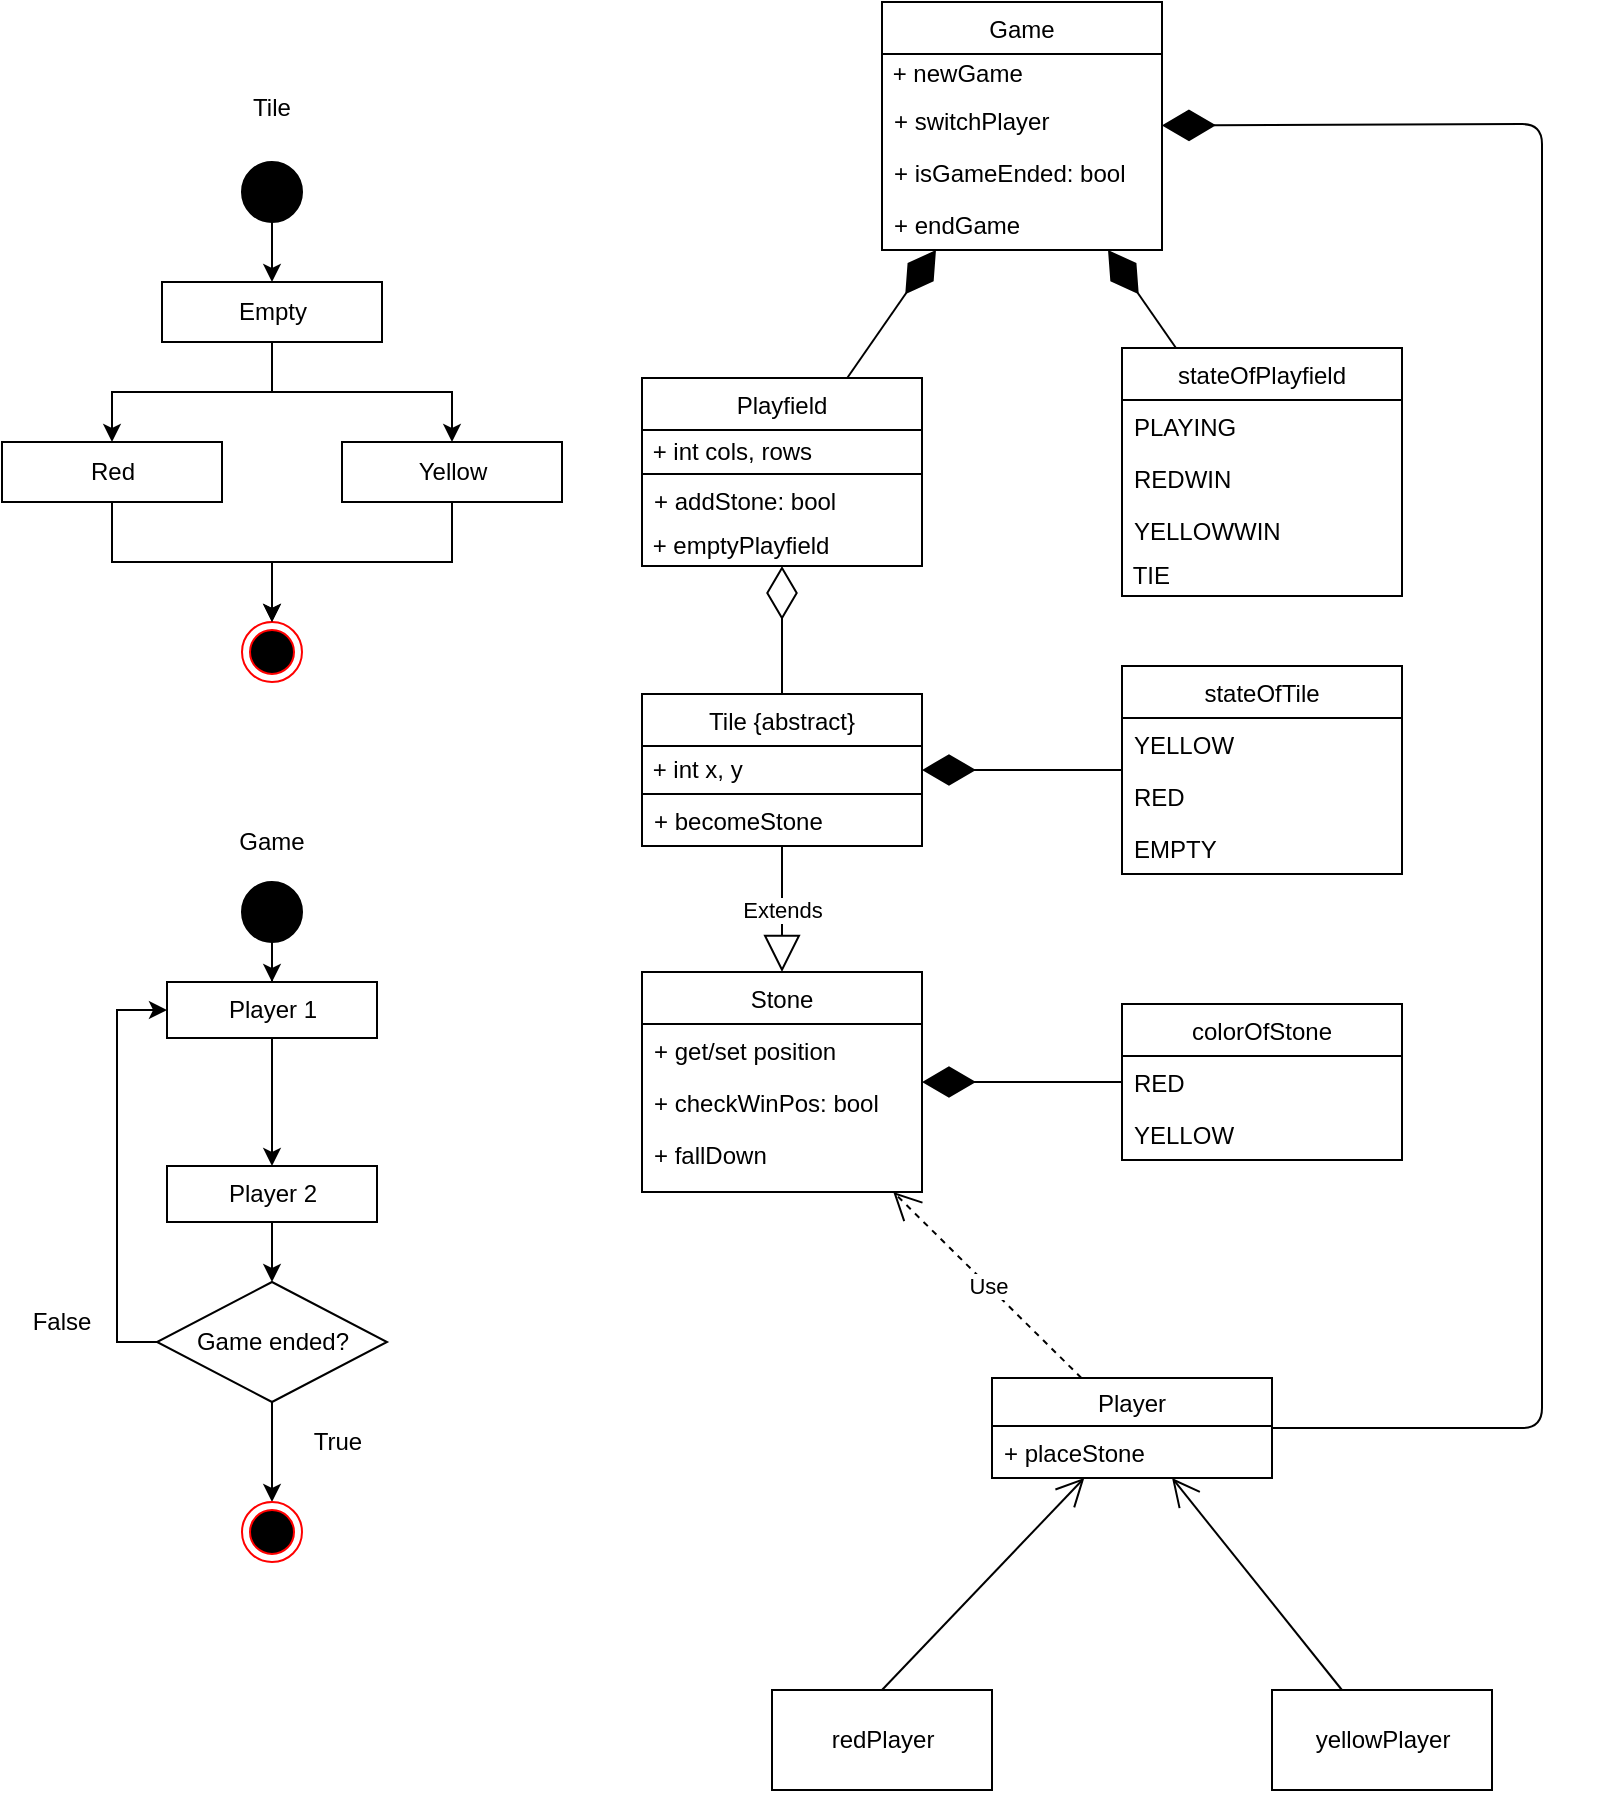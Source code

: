 <mxfile version="14.4.2" type="device"><diagram id="nVOHeuJVXPLYPULsNK6B" name="Page-1"><mxGraphModel dx="1422" dy="766" grid="1" gridSize="10" guides="1" tooltips="1" connect="1" arrows="1" fold="1" page="1" pageScale="1" pageWidth="850" pageHeight="1100" math="0" shadow="0"><root><mxCell id="0"/><mxCell id="1" parent="0"/><mxCell id="MkhRA9vl6Z_L8idvjTTL-2" value="Tile {abstract}" style="swimlane;fontStyle=0;childLayout=stackLayout;horizontal=1;startSize=26;fillColor=none;horizontalStack=0;resizeParent=1;resizeParentMax=0;resizeLast=0;collapsible=1;marginBottom=0;" parent="1" vertex="1"><mxGeometry x="350" y="396" width="140" height="76" as="geometry"/></mxCell><mxCell id="QA7PQR4z8f2dnAWgM58G-3" value="&amp;nbsp;+ int x, y" style="rounded=0;whiteSpace=wrap;html=1;align=left;" vertex="1" parent="MkhRA9vl6Z_L8idvjTTL-2"><mxGeometry y="26" width="140" height="24" as="geometry"/></mxCell><mxCell id="MkhRA9vl6Z_L8idvjTTL-5" value="+ becomeStone" style="text;strokeColor=none;fillColor=none;align=left;verticalAlign=top;spacingLeft=4;spacingRight=4;overflow=hidden;rotatable=0;points=[[0,0.5],[1,0.5]];portConstraint=eastwest;" parent="MkhRA9vl6Z_L8idvjTTL-2" vertex="1"><mxGeometry y="50" width="140" height="26" as="geometry"/></mxCell><mxCell id="MkhRA9vl6Z_L8idvjTTL-6" value="Stone" style="swimlane;fontStyle=0;childLayout=stackLayout;horizontal=1;startSize=26;horizontalStack=0;resizeParent=1;resizeParentMax=0;resizeLast=0;collapsible=1;marginBottom=0;fillColor=none;" parent="1" vertex="1"><mxGeometry x="350" y="535" width="140" height="110" as="geometry"><mxRectangle x="240" y="550" width="60" height="26" as="alternateBounds"/></mxGeometry></mxCell><mxCell id="MkhRA9vl6Z_L8idvjTTL-7" value="+ get/set position" style="text;strokeColor=none;fillColor=none;align=left;verticalAlign=top;spacingLeft=4;spacingRight=4;overflow=hidden;rotatable=0;points=[[0,0.5],[1,0.5]];portConstraint=eastwest;" parent="MkhRA9vl6Z_L8idvjTTL-6" vertex="1"><mxGeometry y="26" width="140" height="26" as="geometry"/></mxCell><mxCell id="MkhRA9vl6Z_L8idvjTTL-3" value="+ checkWinPos: bool" style="text;strokeColor=none;fillColor=none;align=left;verticalAlign=top;spacingLeft=4;spacingRight=4;overflow=hidden;rotatable=0;points=[[0,0.5],[1,0.5]];portConstraint=eastwest;" parent="MkhRA9vl6Z_L8idvjTTL-6" vertex="1"><mxGeometry y="52" width="140" height="26" as="geometry"/></mxCell><mxCell id="MkhRA9vl6Z_L8idvjTTL-14" value="+ fallDown" style="text;strokeColor=none;fillColor=none;align=left;verticalAlign=top;spacingLeft=4;spacingRight=4;overflow=hidden;rotatable=0;points=[[0,0.5],[1,0.5]];portConstraint=eastwest;" parent="MkhRA9vl6Z_L8idvjTTL-6" vertex="1"><mxGeometry y="78" width="140" height="32" as="geometry"/></mxCell><mxCell id="MkhRA9vl6Z_L8idvjTTL-10" value="Playfield" style="swimlane;fontStyle=0;childLayout=stackLayout;horizontal=1;startSize=26;fillColor=none;horizontalStack=0;resizeParent=1;resizeParentMax=0;resizeLast=0;collapsible=1;marginBottom=0;" parent="1" vertex="1"><mxGeometry x="350" y="238" width="140" height="94" as="geometry"/></mxCell><mxCell id="QA7PQR4z8f2dnAWgM58G-1" value="&amp;nbsp;+ int cols, rows" style="rounded=0;whiteSpace=wrap;html=1;align=left;" vertex="1" parent="MkhRA9vl6Z_L8idvjTTL-10"><mxGeometry y="26" width="140" height="22" as="geometry"/></mxCell><mxCell id="MkhRA9vl6Z_L8idvjTTL-11" value="+ addStone: bool" style="text;strokeColor=none;fillColor=none;align=left;verticalAlign=top;spacingLeft=4;spacingRight=4;overflow=hidden;rotatable=0;points=[[0,0.5],[1,0.5]];portConstraint=eastwest;" parent="MkhRA9vl6Z_L8idvjTTL-10" vertex="1"><mxGeometry y="48" width="140" height="26" as="geometry"/></mxCell><mxCell id="MkhRA9vl6Z_L8idvjTTL-111" value="&amp;nbsp;+ emptyPlayfield" style="text;html=1;strokeColor=none;fillColor=none;align=left;verticalAlign=middle;whiteSpace=wrap;rounded=0;" parent="MkhRA9vl6Z_L8idvjTTL-10" vertex="1"><mxGeometry y="74" width="140" height="20" as="geometry"/></mxCell><mxCell id="MkhRA9vl6Z_L8idvjTTL-22" value="" style="edgeStyle=orthogonalEdgeStyle;rounded=0;orthogonalLoop=1;jettySize=auto;html=1;entryX=0.5;entryY=0;entryDx=0;entryDy=0;" parent="1" source="MkhRA9vl6Z_L8idvjTTL-15" target="MkhRA9vl6Z_L8idvjTTL-19" edge="1"><mxGeometry relative="1" as="geometry"/></mxCell><mxCell id="MkhRA9vl6Z_L8idvjTTL-15" value="" style="shape=mxgraph.bpmn.shape;html=1;verticalLabelPosition=bottom;labelBackgroundColor=#ffffff;verticalAlign=top;align=center;perimeter=ellipsePerimeter;outlineConnect=0;outline=standard;symbol=general;fillColor=#000000;" parent="1" vertex="1"><mxGeometry x="150" y="130" width="30" height="30" as="geometry"/></mxCell><mxCell id="MkhRA9vl6Z_L8idvjTTL-16" value="" style="ellipse;html=1;shape=endState;fillColor=#000000;strokeColor=#ff0000;" parent="1" vertex="1"><mxGeometry x="150" y="360" width="30" height="30" as="geometry"/></mxCell><mxCell id="MkhRA9vl6Z_L8idvjTTL-18" value="redPlayer" style="html=1;fillColor=none;" parent="1" vertex="1"><mxGeometry x="415" y="894" width="110" height="50" as="geometry"/></mxCell><mxCell id="MkhRA9vl6Z_L8idvjTTL-23" value="" style="edgeStyle=orthogonalEdgeStyle;rounded=0;orthogonalLoop=1;jettySize=auto;html=1;" parent="1" source="MkhRA9vl6Z_L8idvjTTL-19" target="MkhRA9vl6Z_L8idvjTTL-21" edge="1"><mxGeometry relative="1" as="geometry"/></mxCell><mxCell id="MkhRA9vl6Z_L8idvjTTL-24" value="" style="edgeStyle=orthogonalEdgeStyle;rounded=0;orthogonalLoop=1;jettySize=auto;html=1;entryX=0.5;entryY=0;entryDx=0;entryDy=0;" parent="1" source="MkhRA9vl6Z_L8idvjTTL-19" target="MkhRA9vl6Z_L8idvjTTL-20" edge="1"><mxGeometry relative="1" as="geometry"/></mxCell><mxCell id="MkhRA9vl6Z_L8idvjTTL-19" value="Empty" style="html=1;fillColor=none;" parent="1" vertex="1"><mxGeometry x="110" y="190" width="110" height="30" as="geometry"/></mxCell><mxCell id="MkhRA9vl6Z_L8idvjTTL-25" style="edgeStyle=orthogonalEdgeStyle;rounded=0;orthogonalLoop=1;jettySize=auto;html=1;exitX=0.5;exitY=1;exitDx=0;exitDy=0;" parent="1" source="MkhRA9vl6Z_L8idvjTTL-20" target="MkhRA9vl6Z_L8idvjTTL-16" edge="1"><mxGeometry relative="1" as="geometry"/></mxCell><mxCell id="MkhRA9vl6Z_L8idvjTTL-20" value="Red" style="html=1;fillColor=none;" parent="1" vertex="1"><mxGeometry x="30" y="270" width="110" height="30" as="geometry"/></mxCell><mxCell id="MkhRA9vl6Z_L8idvjTTL-27" style="edgeStyle=orthogonalEdgeStyle;rounded=0;orthogonalLoop=1;jettySize=auto;html=1;entryX=0.5;entryY=0;entryDx=0;entryDy=0;" parent="1" source="MkhRA9vl6Z_L8idvjTTL-21" target="MkhRA9vl6Z_L8idvjTTL-16" edge="1"><mxGeometry relative="1" as="geometry"><Array as="points"><mxPoint x="255" y="330"/><mxPoint x="165" y="330"/></Array></mxGeometry></mxCell><mxCell id="MkhRA9vl6Z_L8idvjTTL-21" value="Yellow" style="html=1;fillColor=none;" parent="1" vertex="1"><mxGeometry x="200" y="270" width="110" height="30" as="geometry"/></mxCell><mxCell id="MkhRA9vl6Z_L8idvjTTL-31" value="Tile" style="text;html=1;strokeColor=none;fillColor=none;align=center;verticalAlign=middle;whiteSpace=wrap;rounded=0;" parent="1" vertex="1"><mxGeometry x="85" y="88" width="160" height="30" as="geometry"/></mxCell><mxCell id="MkhRA9vl6Z_L8idvjTTL-33" value="Game" style="text;html=1;strokeColor=none;fillColor=none;align=center;verticalAlign=middle;whiteSpace=wrap;rounded=0;" parent="1" vertex="1"><mxGeometry x="145" y="460" width="40" height="20" as="geometry"/></mxCell><mxCell id="MkhRA9vl6Z_L8idvjTTL-37" value="" style="edgeStyle=orthogonalEdgeStyle;rounded=0;orthogonalLoop=1;jettySize=auto;html=1;entryX=0.5;entryY=0;entryDx=0;entryDy=0;" parent="1" source="MkhRA9vl6Z_L8idvjTTL-34" target="MkhRA9vl6Z_L8idvjTTL-35" edge="1"><mxGeometry relative="1" as="geometry"/></mxCell><mxCell id="MkhRA9vl6Z_L8idvjTTL-34" value="" style="ellipse;whiteSpace=wrap;html=1;aspect=fixed;fillColor=#000000;" parent="1" vertex="1"><mxGeometry x="150" y="490" width="30" height="30" as="geometry"/></mxCell><mxCell id="MkhRA9vl6Z_L8idvjTTL-39" style="edgeStyle=orthogonalEdgeStyle;rounded=0;orthogonalLoop=1;jettySize=auto;html=1;exitX=0.5;exitY=1;exitDx=0;exitDy=0;entryX=0.5;entryY=0;entryDx=0;entryDy=0;" parent="1" source="MkhRA9vl6Z_L8idvjTTL-35" target="MkhRA9vl6Z_L8idvjTTL-36" edge="1"><mxGeometry relative="1" as="geometry"/></mxCell><mxCell id="MkhRA9vl6Z_L8idvjTTL-35" value="Player 1" style="rounded=0;whiteSpace=wrap;html=1;fillColor=none;" parent="1" vertex="1"><mxGeometry x="112.5" y="540" width="105" height="28" as="geometry"/></mxCell><mxCell id="MkhRA9vl6Z_L8idvjTTL-41" style="edgeStyle=orthogonalEdgeStyle;rounded=0;orthogonalLoop=1;jettySize=auto;html=1;exitX=0.5;exitY=1;exitDx=0;exitDy=0;entryX=0.5;entryY=0;entryDx=0;entryDy=0;" parent="1" source="MkhRA9vl6Z_L8idvjTTL-36" target="MkhRA9vl6Z_L8idvjTTL-40" edge="1"><mxGeometry relative="1" as="geometry"/></mxCell><mxCell id="MkhRA9vl6Z_L8idvjTTL-36" value="Player 2" style="rounded=0;whiteSpace=wrap;html=1;fillColor=none;" parent="1" vertex="1"><mxGeometry x="112.5" y="632" width="105" height="28" as="geometry"/></mxCell><mxCell id="MkhRA9vl6Z_L8idvjTTL-42" style="edgeStyle=orthogonalEdgeStyle;rounded=0;orthogonalLoop=1;jettySize=auto;html=1;exitX=0;exitY=0.5;exitDx=0;exitDy=0;entryX=0;entryY=0.5;entryDx=0;entryDy=0;" parent="1" source="MkhRA9vl6Z_L8idvjTTL-40" target="MkhRA9vl6Z_L8idvjTTL-35" edge="1"><mxGeometry relative="1" as="geometry"/></mxCell><mxCell id="MkhRA9vl6Z_L8idvjTTL-44" style="edgeStyle=orthogonalEdgeStyle;rounded=0;orthogonalLoop=1;jettySize=auto;html=1;exitX=0.5;exitY=1;exitDx=0;exitDy=0;entryX=0.5;entryY=0;entryDx=0;entryDy=0;" parent="1" source="MkhRA9vl6Z_L8idvjTTL-40" target="MkhRA9vl6Z_L8idvjTTL-43" edge="1"><mxGeometry relative="1" as="geometry"/></mxCell><mxCell id="MkhRA9vl6Z_L8idvjTTL-40" value="Game ended?" style="rhombus;whiteSpace=wrap;html=1;fillColor=none;" parent="1" vertex="1"><mxGeometry x="107.5" y="690" width="115" height="60" as="geometry"/></mxCell><mxCell id="MkhRA9vl6Z_L8idvjTTL-43" value="" style="ellipse;html=1;shape=endState;fillColor=#000000;strokeColor=#ff0000;" parent="1" vertex="1"><mxGeometry x="150" y="800" width="30" height="30" as="geometry"/></mxCell><mxCell id="MkhRA9vl6Z_L8idvjTTL-45" value="True" style="text;html=1;strokeColor=none;fillColor=none;align=center;verticalAlign=middle;whiteSpace=wrap;rounded=0;" parent="1" vertex="1"><mxGeometry x="177.5" y="760" width="40" height="20" as="geometry"/></mxCell><mxCell id="MkhRA9vl6Z_L8idvjTTL-46" value="False" style="text;html=1;strokeColor=none;fillColor=none;align=center;verticalAlign=middle;whiteSpace=wrap;rounded=0;" parent="1" vertex="1"><mxGeometry x="40" y="700" width="40" height="20" as="geometry"/></mxCell><mxCell id="MkhRA9vl6Z_L8idvjTTL-51" value="Player" style="swimlane;fontStyle=0;childLayout=stackLayout;horizontal=1;startSize=24;fillColor=none;horizontalStack=0;resizeParent=1;resizeParentMax=0;resizeLast=0;collapsible=1;marginBottom=0;" parent="1" vertex="1"><mxGeometry x="525" y="738" width="140" height="50" as="geometry"/></mxCell><mxCell id="MkhRA9vl6Z_L8idvjTTL-52" value="+ placeStone" style="text;strokeColor=none;fillColor=none;align=left;verticalAlign=top;spacingLeft=4;spacingRight=4;overflow=hidden;rotatable=0;points=[[0,0.5],[1,0.5]];portConstraint=eastwest;" parent="MkhRA9vl6Z_L8idvjTTL-51" vertex="1"><mxGeometry y="24" width="140" height="26" as="geometry"/></mxCell><mxCell id="MkhRA9vl6Z_L8idvjTTL-55" value="yellowPlayer" style="html=1;fillColor=none;" parent="1" vertex="1"><mxGeometry x="665" y="894" width="110" height="50" as="geometry"/></mxCell><mxCell id="MkhRA9vl6Z_L8idvjTTL-63" value="stateOfPlayfield" style="swimlane;fontStyle=0;childLayout=stackLayout;horizontal=1;startSize=26;fillColor=none;horizontalStack=0;resizeParent=1;resizeParentMax=0;resizeLast=0;collapsible=1;marginBottom=0;" parent="1" vertex="1"><mxGeometry x="590" y="223" width="140" height="124" as="geometry"/></mxCell><mxCell id="MkhRA9vl6Z_L8idvjTTL-64" value="PLAYING" style="text;strokeColor=none;fillColor=none;align=left;verticalAlign=top;spacingLeft=4;spacingRight=4;overflow=hidden;rotatable=0;points=[[0,0.5],[1,0.5]];portConstraint=eastwest;" parent="MkhRA9vl6Z_L8idvjTTL-63" vertex="1"><mxGeometry y="26" width="140" height="26" as="geometry"/></mxCell><mxCell id="MkhRA9vl6Z_L8idvjTTL-65" value="REDWIN" style="text;strokeColor=none;fillColor=none;align=left;verticalAlign=top;spacingLeft=4;spacingRight=4;overflow=hidden;rotatable=0;points=[[0,0.5],[1,0.5]];portConstraint=eastwest;" parent="MkhRA9vl6Z_L8idvjTTL-63" vertex="1"><mxGeometry y="52" width="140" height="26" as="geometry"/></mxCell><mxCell id="MkhRA9vl6Z_L8idvjTTL-66" value="YELLOWWIN" style="text;strokeColor=none;fillColor=none;align=left;verticalAlign=top;spacingLeft=4;spacingRight=4;overflow=hidden;rotatable=0;points=[[0,0.5],[1,0.5]];portConstraint=eastwest;" parent="MkhRA9vl6Z_L8idvjTTL-63" vertex="1"><mxGeometry y="78" width="140" height="26" as="geometry"/></mxCell><mxCell id="MkhRA9vl6Z_L8idvjTTL-69" value="&amp;nbsp;TIE" style="text;html=1;strokeColor=none;fillColor=none;align=left;verticalAlign=middle;whiteSpace=wrap;rounded=0;" parent="MkhRA9vl6Z_L8idvjTTL-63" vertex="1"><mxGeometry y="104" width="140" height="20" as="geometry"/></mxCell><mxCell id="MkhRA9vl6Z_L8idvjTTL-71" value="stateOfTile" style="swimlane;fontStyle=0;childLayout=stackLayout;horizontal=1;startSize=26;fillColor=none;horizontalStack=0;resizeParent=1;resizeParentMax=0;resizeLast=0;collapsible=1;marginBottom=0;align=center;" parent="1" vertex="1"><mxGeometry x="590" y="382" width="140" height="104" as="geometry"/></mxCell><mxCell id="MkhRA9vl6Z_L8idvjTTL-72" value="YELLOW" style="text;strokeColor=none;fillColor=none;align=left;verticalAlign=top;spacingLeft=4;spacingRight=4;overflow=hidden;rotatable=0;points=[[0,0.5],[1,0.5]];portConstraint=eastwest;" parent="MkhRA9vl6Z_L8idvjTTL-71" vertex="1"><mxGeometry y="26" width="140" height="26" as="geometry"/></mxCell><mxCell id="MkhRA9vl6Z_L8idvjTTL-73" value="RED" style="text;strokeColor=none;fillColor=none;align=left;verticalAlign=top;spacingLeft=4;spacingRight=4;overflow=hidden;rotatable=0;points=[[0,0.5],[1,0.5]];portConstraint=eastwest;" parent="MkhRA9vl6Z_L8idvjTTL-71" vertex="1"><mxGeometry y="52" width="140" height="26" as="geometry"/></mxCell><mxCell id="MkhRA9vl6Z_L8idvjTTL-74" value="EMPTY" style="text;strokeColor=none;fillColor=none;align=left;verticalAlign=top;spacingLeft=4;spacingRight=4;overflow=hidden;rotatable=0;points=[[0,0.5],[1,0.5]];portConstraint=eastwest;" parent="MkhRA9vl6Z_L8idvjTTL-71" vertex="1"><mxGeometry y="78" width="140" height="26" as="geometry"/></mxCell><mxCell id="MkhRA9vl6Z_L8idvjTTL-76" value="colorOfStone" style="swimlane;fontStyle=0;childLayout=stackLayout;horizontal=1;startSize=26;fillColor=none;horizontalStack=0;resizeParent=1;resizeParentMax=0;resizeLast=0;collapsible=1;marginBottom=0;align=center;" parent="1" vertex="1"><mxGeometry x="590" y="551" width="140" height="78" as="geometry"/></mxCell><mxCell id="MkhRA9vl6Z_L8idvjTTL-77" value="RED" style="text;strokeColor=none;fillColor=none;align=left;verticalAlign=top;spacingLeft=4;spacingRight=4;overflow=hidden;rotatable=0;points=[[0,0.5],[1,0.5]];portConstraint=eastwest;" parent="MkhRA9vl6Z_L8idvjTTL-76" vertex="1"><mxGeometry y="26" width="140" height="26" as="geometry"/></mxCell><mxCell id="MkhRA9vl6Z_L8idvjTTL-79" value="YELLOW" style="text;strokeColor=none;fillColor=none;align=left;verticalAlign=top;spacingLeft=4;spacingRight=4;overflow=hidden;rotatable=0;points=[[0,0.5],[1,0.5]];portConstraint=eastwest;" parent="MkhRA9vl6Z_L8idvjTTL-76" vertex="1"><mxGeometry y="52" width="140" height="26" as="geometry"/></mxCell><mxCell id="MkhRA9vl6Z_L8idvjTTL-94" value="" style="endArrow=diamondThin;endFill=1;endSize=24;html=1;exitX=0;exitY=0.5;exitDx=0;exitDy=0;" parent="1" source="MkhRA9vl6Z_L8idvjTTL-77" target="MkhRA9vl6Z_L8idvjTTL-6" edge="1"><mxGeometry width="160" relative="1" as="geometry"><mxPoint x="560" y="554" as="sourcePoint"/><mxPoint x="720" y="554" as="targetPoint"/></mxGeometry></mxCell><mxCell id="MkhRA9vl6Z_L8idvjTTL-95" value="" style="endArrow=diamondThin;endFill=1;endSize=24;html=1;" parent="1" source="MkhRA9vl6Z_L8idvjTTL-71" target="MkhRA9vl6Z_L8idvjTTL-2" edge="1"><mxGeometry width="160" relative="1" as="geometry"><mxPoint x="610" y="534" as="sourcePoint"/><mxPoint x="770" y="534" as="targetPoint"/></mxGeometry></mxCell><mxCell id="MkhRA9vl6Z_L8idvjTTL-96" value="" style="endArrow=diamondThin;endFill=1;endSize=24;html=1;" parent="1" source="MkhRA9vl6Z_L8idvjTTL-63" target="MkhRA9vl6Z_L8idvjTTL-113" edge="1"><mxGeometry width="160" relative="1" as="geometry"><mxPoint x="600" y="451.0" as="sourcePoint"/><mxPoint x="500" y="451.0" as="targetPoint"/></mxGeometry></mxCell><mxCell id="MkhRA9vl6Z_L8idvjTTL-106" value="" style="endArrow=diamondThin;endFill=0;endSize=24;html=1;" parent="1" source="MkhRA9vl6Z_L8idvjTTL-2" target="MkhRA9vl6Z_L8idvjTTL-10" edge="1"><mxGeometry width="160" relative="1" as="geometry"><mxPoint x="210" y="384" as="sourcePoint"/><mxPoint x="370" y="384" as="targetPoint"/></mxGeometry></mxCell><mxCell id="MkhRA9vl6Z_L8idvjTTL-107" value="Use" style="endArrow=open;endSize=12;dashed=1;html=1;" parent="1" source="MkhRA9vl6Z_L8idvjTTL-51" target="MkhRA9vl6Z_L8idvjTTL-6" edge="1"><mxGeometry width="160" relative="1" as="geometry"><mxPoint x="330" y="814" as="sourcePoint"/><mxPoint x="490" y="814" as="targetPoint"/></mxGeometry></mxCell><mxCell id="MkhRA9vl6Z_L8idvjTTL-108" value="" style="endArrow=open;endFill=1;endSize=12;html=1;" parent="1" target="MkhRA9vl6Z_L8idvjTTL-51" edge="1"><mxGeometry width="160" relative="1" as="geometry"><mxPoint x="470" y="894" as="sourcePoint"/><mxPoint x="630" y="894" as="targetPoint"/></mxGeometry></mxCell><mxCell id="MkhRA9vl6Z_L8idvjTTL-109" value="" style="endArrow=open;endFill=1;endSize=12;html=1;" parent="1" source="MkhRA9vl6Z_L8idvjTTL-55" target="MkhRA9vl6Z_L8idvjTTL-51" edge="1"><mxGeometry width="160" relative="1" as="geometry"><mxPoint x="610" y="974" as="sourcePoint"/><mxPoint x="770" y="974" as="targetPoint"/></mxGeometry></mxCell><mxCell id="MkhRA9vl6Z_L8idvjTTL-113" value="Game" style="swimlane;fontStyle=0;childLayout=stackLayout;horizontal=1;startSize=26;fillColor=none;horizontalStack=0;resizeParent=1;resizeParentMax=0;resizeLast=0;collapsible=1;marginBottom=0;align=center;" parent="1" vertex="1"><mxGeometry x="470" y="50" width="140" height="124" as="geometry"/></mxCell><mxCell id="MkhRA9vl6Z_L8idvjTTL-118" value="&amp;nbsp;+ newGame" style="text;html=1;strokeColor=none;fillColor=none;align=left;verticalAlign=middle;whiteSpace=wrap;rounded=0;" parent="MkhRA9vl6Z_L8idvjTTL-113" vertex="1"><mxGeometry y="26" width="140" height="20" as="geometry"/></mxCell><mxCell id="MkhRA9vl6Z_L8idvjTTL-114" value="+ switchPlayer" style="text;strokeColor=none;fillColor=none;align=left;verticalAlign=top;spacingLeft=4;spacingRight=4;overflow=hidden;rotatable=0;points=[[0,0.5],[1,0.5]];portConstraint=eastwest;" parent="MkhRA9vl6Z_L8idvjTTL-113" vertex="1"><mxGeometry y="46" width="140" height="26" as="geometry"/></mxCell><mxCell id="MkhRA9vl6Z_L8idvjTTL-13" value="+ isGameEnded: bool" style="text;strokeColor=none;fillColor=none;align=left;verticalAlign=top;spacingLeft=4;spacingRight=4;overflow=hidden;rotatable=0;points=[[0,0.5],[1,0.5]];portConstraint=eastwest;" parent="MkhRA9vl6Z_L8idvjTTL-113" vertex="1"><mxGeometry y="72" width="140" height="26" as="geometry"/></mxCell><mxCell id="MkhRA9vl6Z_L8idvjTTL-115" value="+ endGame" style="text;strokeColor=none;fillColor=none;align=left;verticalAlign=top;spacingLeft=4;spacingRight=4;overflow=hidden;rotatable=0;points=[[0,0.5],[1,0.5]];portConstraint=eastwest;" parent="MkhRA9vl6Z_L8idvjTTL-113" vertex="1"><mxGeometry y="98" width="140" height="26" as="geometry"/></mxCell><mxCell id="MkhRA9vl6Z_L8idvjTTL-120" value="" style="endArrow=diamondThin;endFill=1;endSize=24;html=1;" parent="1" source="MkhRA9vl6Z_L8idvjTTL-10" target="MkhRA9vl6Z_L8idvjTTL-113" edge="1"><mxGeometry width="160" relative="1" as="geometry"><mxPoint x="280" y="130" as="sourcePoint"/><mxPoint x="440" y="130" as="targetPoint"/></mxGeometry></mxCell><mxCell id="MkhRA9vl6Z_L8idvjTTL-121" value="" style="endArrow=diamondThin;endFill=1;endSize=24;html=1;" parent="1" source="MkhRA9vl6Z_L8idvjTTL-51" target="MkhRA9vl6Z_L8idvjTTL-113" edge="1"><mxGeometry width="160" relative="1" as="geometry"><mxPoint x="466.522" y="233" as="sourcePoint"/><mxPoint x="660" y="120" as="targetPoint"/><Array as="points"><mxPoint x="710" y="763"/><mxPoint x="800" y="763"/><mxPoint x="800" y="111"/></Array></mxGeometry></mxCell><mxCell id="MkhRA9vl6Z_L8idvjTTL-122" value="Extends" style="endArrow=block;endSize=16;endFill=0;html=1;" parent="1" source="MkhRA9vl6Z_L8idvjTTL-2" target="MkhRA9vl6Z_L8idvjTTL-6" edge="1"><mxGeometry width="160" relative="1" as="geometry"><mxPoint x="220" y="480" as="sourcePoint"/><mxPoint x="380" y="480" as="targetPoint"/></mxGeometry></mxCell></root></mxGraphModel></diagram></mxfile>